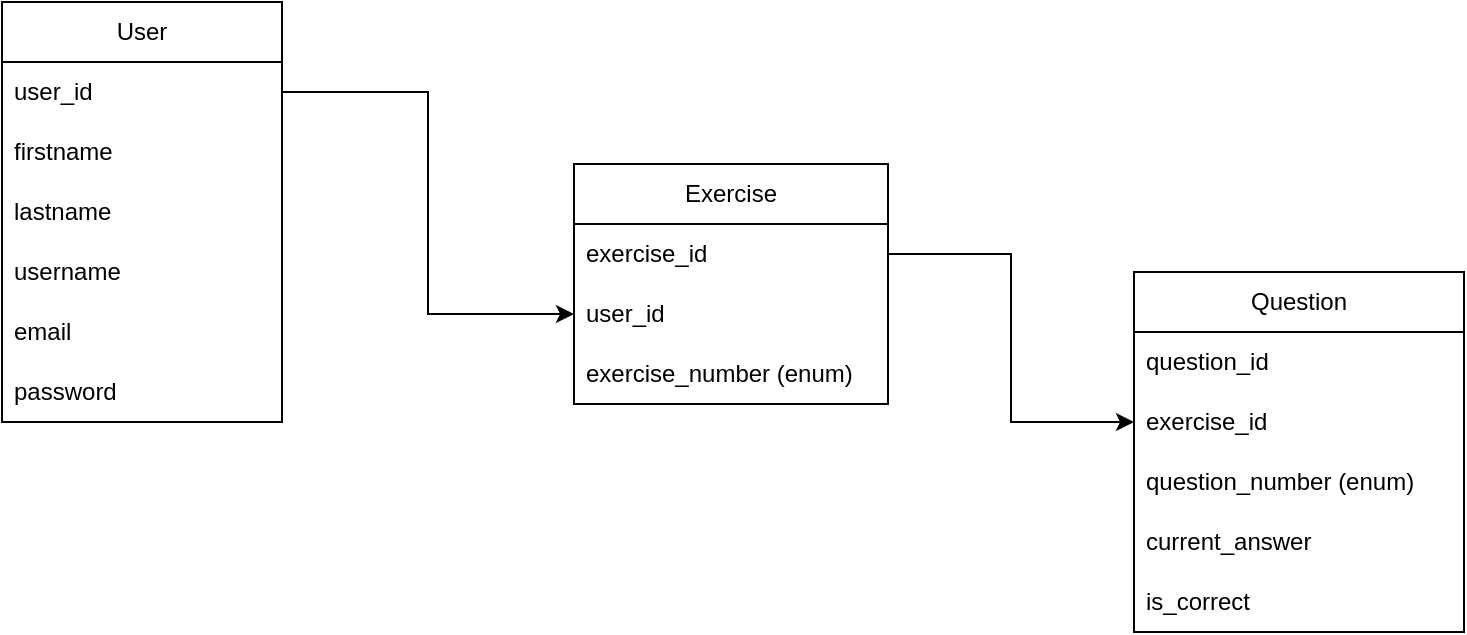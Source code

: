 <mxfile version="24.7.16">
  <diagram name="Page-1" id="BuMmPpkOnQBIxx-ex6_6">
    <mxGraphModel dx="1434" dy="772" grid="0" gridSize="10" guides="1" tooltips="1" connect="1" arrows="1" fold="1" page="1" pageScale="1" pageWidth="850" pageHeight="1100" math="0" shadow="0">
      <root>
        <mxCell id="0" />
        <mxCell id="1" parent="0" />
        <mxCell id="aPG6CPXBun4RJaWl3pz3-1" value="User" style="swimlane;fontStyle=0;childLayout=stackLayout;horizontal=1;startSize=30;horizontalStack=0;resizeParent=1;resizeParentMax=0;resizeLast=0;collapsible=1;marginBottom=0;whiteSpace=wrap;html=1;" vertex="1" parent="1">
          <mxGeometry x="38" y="90" width="140" height="210" as="geometry" />
        </mxCell>
        <mxCell id="aPG6CPXBun4RJaWl3pz3-2" value="user_id" style="text;strokeColor=none;fillColor=none;align=left;verticalAlign=middle;spacingLeft=4;spacingRight=4;overflow=hidden;points=[[0,0.5],[1,0.5]];portConstraint=eastwest;rotatable=0;whiteSpace=wrap;html=1;" vertex="1" parent="aPG6CPXBun4RJaWl3pz3-1">
          <mxGeometry y="30" width="140" height="30" as="geometry" />
        </mxCell>
        <mxCell id="aPG6CPXBun4RJaWl3pz3-13" value="firstname" style="text;strokeColor=none;fillColor=none;align=left;verticalAlign=middle;spacingLeft=4;spacingRight=4;overflow=hidden;points=[[0,0.5],[1,0.5]];portConstraint=eastwest;rotatable=0;whiteSpace=wrap;html=1;" vertex="1" parent="aPG6CPXBun4RJaWl3pz3-1">
          <mxGeometry y="60" width="140" height="30" as="geometry" />
        </mxCell>
        <mxCell id="aPG6CPXBun4RJaWl3pz3-3" value="lastname" style="text;strokeColor=none;fillColor=none;align=left;verticalAlign=middle;spacingLeft=4;spacingRight=4;overflow=hidden;points=[[0,0.5],[1,0.5]];portConstraint=eastwest;rotatable=0;whiteSpace=wrap;html=1;" vertex="1" parent="aPG6CPXBun4RJaWl3pz3-1">
          <mxGeometry y="90" width="140" height="30" as="geometry" />
        </mxCell>
        <mxCell id="aPG6CPXBun4RJaWl3pz3-4" value="username" style="text;strokeColor=none;fillColor=none;align=left;verticalAlign=middle;spacingLeft=4;spacingRight=4;overflow=hidden;points=[[0,0.5],[1,0.5]];portConstraint=eastwest;rotatable=0;whiteSpace=wrap;html=1;" vertex="1" parent="aPG6CPXBun4RJaWl3pz3-1">
          <mxGeometry y="120" width="140" height="30" as="geometry" />
        </mxCell>
        <mxCell id="aPG6CPXBun4RJaWl3pz3-5" value="email" style="text;strokeColor=none;fillColor=none;align=left;verticalAlign=middle;spacingLeft=4;spacingRight=4;overflow=hidden;points=[[0,0.5],[1,0.5]];portConstraint=eastwest;rotatable=0;whiteSpace=wrap;html=1;" vertex="1" parent="aPG6CPXBun4RJaWl3pz3-1">
          <mxGeometry y="150" width="140" height="30" as="geometry" />
        </mxCell>
        <mxCell id="aPG6CPXBun4RJaWl3pz3-6" value="password" style="text;strokeColor=none;fillColor=none;align=left;verticalAlign=middle;spacingLeft=4;spacingRight=4;overflow=hidden;points=[[0,0.5],[1,0.5]];portConstraint=eastwest;rotatable=0;whiteSpace=wrap;html=1;" vertex="1" parent="aPG6CPXBun4RJaWl3pz3-1">
          <mxGeometry y="180" width="140" height="30" as="geometry" />
        </mxCell>
        <mxCell id="aPG6CPXBun4RJaWl3pz3-14" value="Exercise" style="swimlane;fontStyle=0;childLayout=stackLayout;horizontal=1;startSize=30;horizontalStack=0;resizeParent=1;resizeParentMax=0;resizeLast=0;collapsible=1;marginBottom=0;whiteSpace=wrap;html=1;" vertex="1" parent="1">
          <mxGeometry x="324" y="171" width="157" height="120" as="geometry" />
        </mxCell>
        <mxCell id="aPG6CPXBun4RJaWl3pz3-15" value="exercise_id" style="text;strokeColor=none;fillColor=none;align=left;verticalAlign=middle;spacingLeft=4;spacingRight=4;overflow=hidden;points=[[0,0.5],[1,0.5]];portConstraint=eastwest;rotatable=0;whiteSpace=wrap;html=1;" vertex="1" parent="aPG6CPXBun4RJaWl3pz3-14">
          <mxGeometry y="30" width="157" height="30" as="geometry" />
        </mxCell>
        <mxCell id="aPG6CPXBun4RJaWl3pz3-22" value="user_id" style="text;strokeColor=none;fillColor=none;align=left;verticalAlign=middle;spacingLeft=4;spacingRight=4;overflow=hidden;points=[[0,0.5],[1,0.5]];portConstraint=eastwest;rotatable=0;whiteSpace=wrap;html=1;" vertex="1" parent="aPG6CPXBun4RJaWl3pz3-14">
          <mxGeometry y="60" width="157" height="30" as="geometry" />
        </mxCell>
        <mxCell id="aPG6CPXBun4RJaWl3pz3-16" value="exercise_number (enum)" style="text;strokeColor=none;fillColor=none;align=left;verticalAlign=middle;spacingLeft=4;spacingRight=4;overflow=hidden;points=[[0,0.5],[1,0.5]];portConstraint=eastwest;rotatable=0;whiteSpace=wrap;html=1;" vertex="1" parent="aPG6CPXBun4RJaWl3pz3-14">
          <mxGeometry y="90" width="157" height="30" as="geometry" />
        </mxCell>
        <mxCell id="aPG6CPXBun4RJaWl3pz3-31" value="Question" style="swimlane;fontStyle=0;childLayout=stackLayout;horizontal=1;startSize=30;horizontalStack=0;resizeParent=1;resizeParentMax=0;resizeLast=0;collapsible=1;marginBottom=0;whiteSpace=wrap;html=1;" vertex="1" parent="1">
          <mxGeometry x="604" y="225" width="165" height="180" as="geometry" />
        </mxCell>
        <mxCell id="aPG6CPXBun4RJaWl3pz3-32" value="question_id" style="text;strokeColor=none;fillColor=none;align=left;verticalAlign=middle;spacingLeft=4;spacingRight=4;overflow=hidden;points=[[0,0.5],[1,0.5]];portConstraint=eastwest;rotatable=0;whiteSpace=wrap;html=1;" vertex="1" parent="aPG6CPXBun4RJaWl3pz3-31">
          <mxGeometry y="30" width="165" height="30" as="geometry" />
        </mxCell>
        <mxCell id="aPG6CPXBun4RJaWl3pz3-33" value="exercise_id" style="text;strokeColor=none;fillColor=none;align=left;verticalAlign=middle;spacingLeft=4;spacingRight=4;overflow=hidden;points=[[0,0.5],[1,0.5]];portConstraint=eastwest;rotatable=0;whiteSpace=wrap;html=1;" vertex="1" parent="aPG6CPXBun4RJaWl3pz3-31">
          <mxGeometry y="60" width="165" height="30" as="geometry" />
        </mxCell>
        <mxCell id="aPG6CPXBun4RJaWl3pz3-34" value="question_number (enum)" style="text;strokeColor=none;fillColor=none;align=left;verticalAlign=middle;spacingLeft=4;spacingRight=4;overflow=hidden;points=[[0,0.5],[1,0.5]];portConstraint=eastwest;rotatable=0;whiteSpace=wrap;html=1;" vertex="1" parent="aPG6CPXBun4RJaWl3pz3-31">
          <mxGeometry y="90" width="165" height="30" as="geometry" />
        </mxCell>
        <mxCell id="aPG6CPXBun4RJaWl3pz3-40" value="current_answer" style="text;strokeColor=none;fillColor=none;align=left;verticalAlign=middle;spacingLeft=4;spacingRight=4;overflow=hidden;points=[[0,0.5],[1,0.5]];portConstraint=eastwest;rotatable=0;whiteSpace=wrap;html=1;" vertex="1" parent="aPG6CPXBun4RJaWl3pz3-31">
          <mxGeometry y="120" width="165" height="30" as="geometry" />
        </mxCell>
        <mxCell id="aPG6CPXBun4RJaWl3pz3-41" value="is_correct" style="text;strokeColor=none;fillColor=none;align=left;verticalAlign=middle;spacingLeft=4;spacingRight=4;overflow=hidden;points=[[0,0.5],[1,0.5]];portConstraint=eastwest;rotatable=0;whiteSpace=wrap;html=1;" vertex="1" parent="aPG6CPXBun4RJaWl3pz3-31">
          <mxGeometry y="150" width="165" height="30" as="geometry" />
        </mxCell>
        <mxCell id="aPG6CPXBun4RJaWl3pz3-37" style="edgeStyle=orthogonalEdgeStyle;rounded=0;orthogonalLoop=1;jettySize=auto;html=1;exitX=1;exitY=0.5;exitDx=0;exitDy=0;entryX=0;entryY=0.5;entryDx=0;entryDy=0;" edge="1" parent="1" source="aPG6CPXBun4RJaWl3pz3-2" target="aPG6CPXBun4RJaWl3pz3-22">
          <mxGeometry relative="1" as="geometry">
            <mxPoint x="378" y="222" as="sourcePoint" />
          </mxGeometry>
        </mxCell>
        <mxCell id="aPG6CPXBun4RJaWl3pz3-38" style="edgeStyle=orthogonalEdgeStyle;rounded=0;orthogonalLoop=1;jettySize=auto;html=1;exitX=1;exitY=0.5;exitDx=0;exitDy=0;entryX=0;entryY=0.5;entryDx=0;entryDy=0;" edge="1" parent="1" source="aPG6CPXBun4RJaWl3pz3-15" target="aPG6CPXBun4RJaWl3pz3-33">
          <mxGeometry relative="1" as="geometry" />
        </mxCell>
      </root>
    </mxGraphModel>
  </diagram>
</mxfile>
